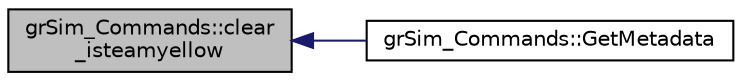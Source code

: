 digraph "grSim_Commands::clear_isteamyellow"
{
 // INTERACTIVE_SVG=YES
  edge [fontname="Helvetica",fontsize="10",labelfontname="Helvetica",labelfontsize="10"];
  node [fontname="Helvetica",fontsize="10",shape=record];
  rankdir="LR";
  Node1 [label="grSim_Commands::clear\l_isteamyellow",height=0.2,width=0.4,color="black", fillcolor="grey75", style="filled", fontcolor="black"];
  Node1 -> Node2 [dir="back",color="midnightblue",fontsize="10",style="solid",fontname="Helvetica"];
  Node2 [label="grSim_Commands::GetMetadata",height=0.2,width=0.4,color="black", fillcolor="white", style="filled",URL="$d0/d13/classgr_sim___commands.html#a0aa4de94992ecedff4030f98fc1fc144"];
}

